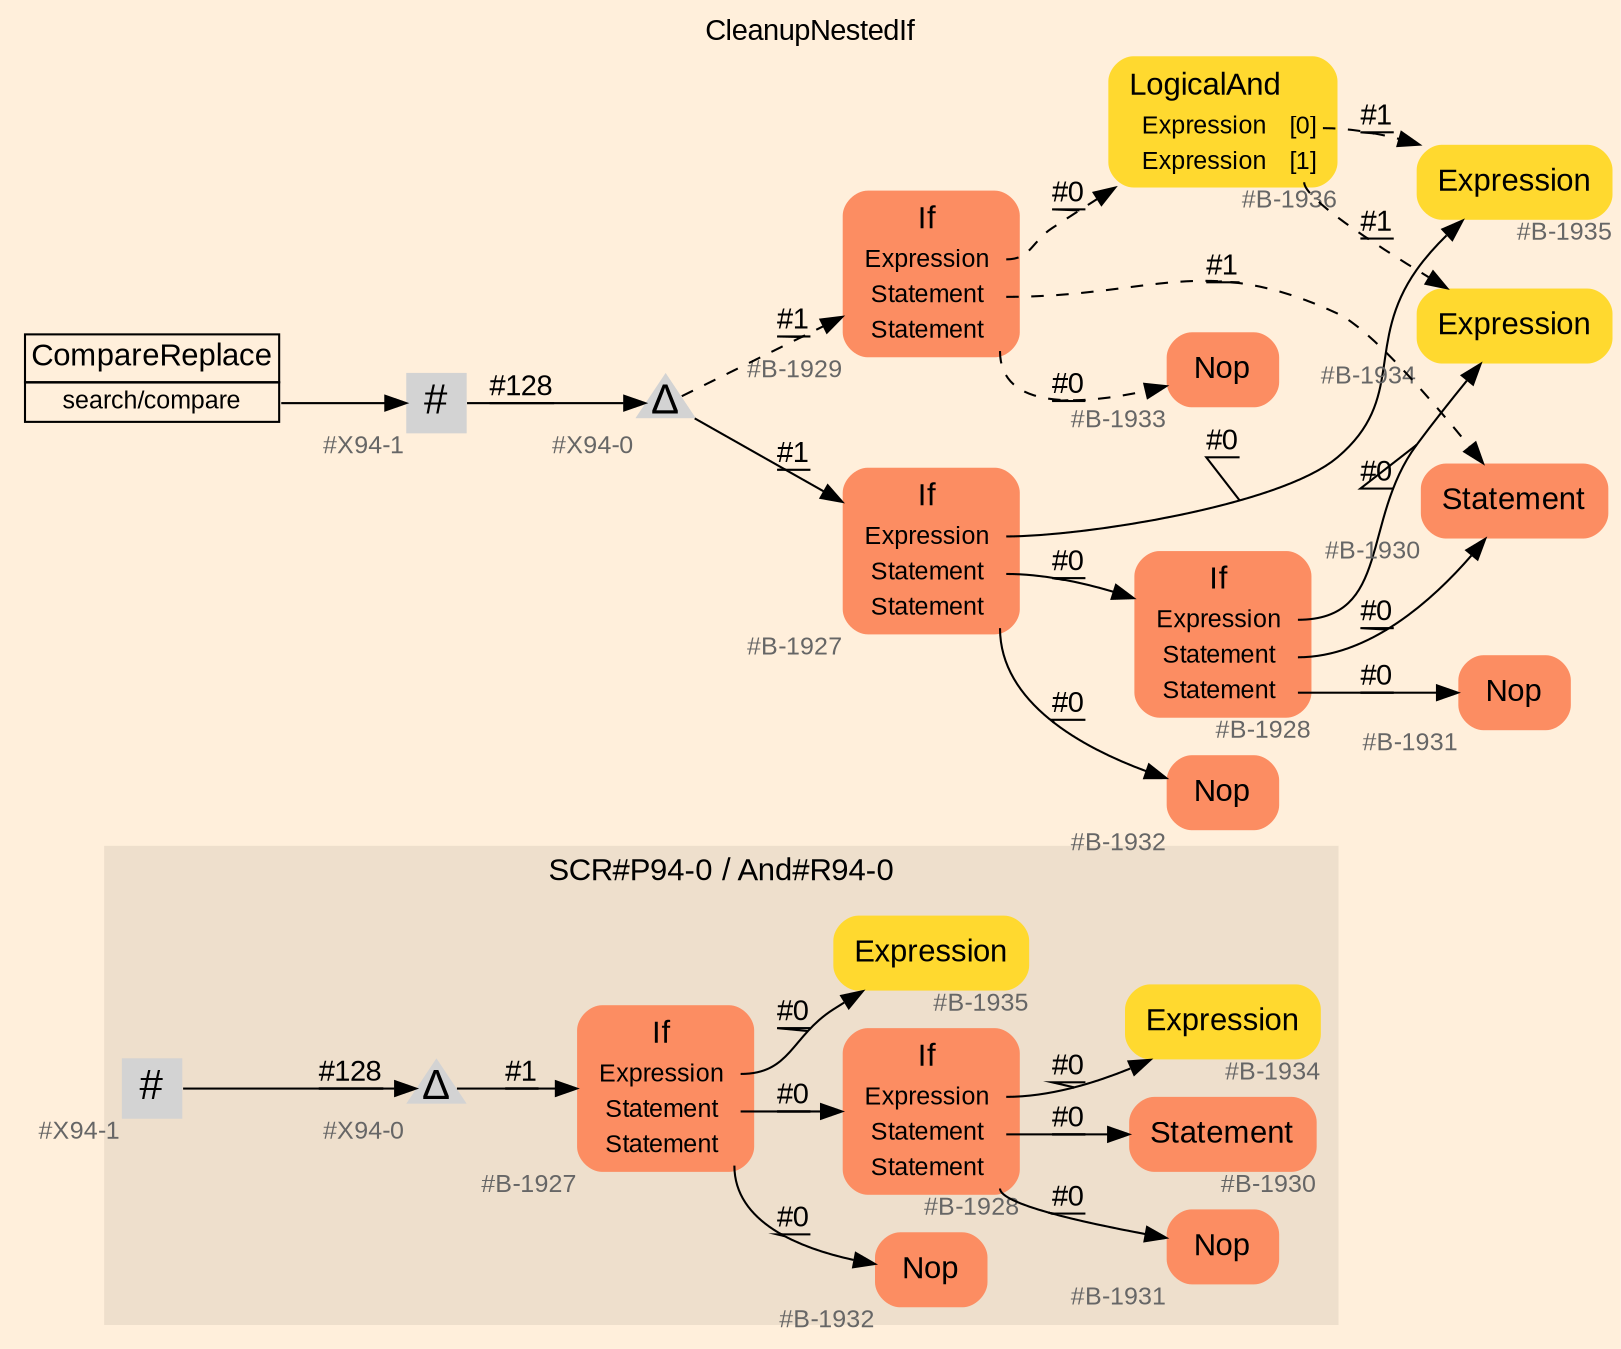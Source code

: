 digraph "CleanupNestedIf" {
label = "CleanupNestedIf"
labelloc = t
graph [
    rankdir = "LR"
    ranksep = 0.3
    bgcolor = antiquewhite1
    color = black
    fontcolor = black
    fontname = "Arial"
];
node [
    fontname = "Arial"
];
edge [
    fontname = "Arial"
];

// -------------------- figure And#R94-0 --------------------
// -------- region And#R94-0 ----------
subgraph "clusterAnd#R94-0" {
    label = "SCR#P94-0 / And#R94-0"
    style = "filled"
    color = antiquewhite2
    fontsize = "15"
    // -------- block And#R94-0/#B-1934 ----------
    "And#R94-0/#B-1934" [
        fillcolor = "/set28/6"
        xlabel = "#B-1934"
        fontsize = "12"
        fontcolor = grey40
        shape = "plaintext"
        label = <<TABLE BORDER="0" CELLBORDER="0" CELLSPACING="0">
         <TR><TD><FONT COLOR="black" POINT-SIZE="15">Expression</FONT></TD></TR>
        </TABLE>>
        style = "rounded,filled"
    ];
    
    // -------- block And#R94-0/#B-1931 ----------
    "And#R94-0/#B-1931" [
        fillcolor = "/set28/2"
        xlabel = "#B-1931"
        fontsize = "12"
        fontcolor = grey40
        shape = "plaintext"
        label = <<TABLE BORDER="0" CELLBORDER="0" CELLSPACING="0">
         <TR><TD><FONT COLOR="black" POINT-SIZE="15">Nop</FONT></TD></TR>
        </TABLE>>
        style = "rounded,filled"
    ];
    
    // -------- block And#R94-0/#X94-1 ----------
    "And#R94-0/#X94-1" [
        xlabel = "#X94-1"
        fontsize = "12"
        fontcolor = grey40
        shape = "square"
        label = <<FONT COLOR="black" POINT-SIZE="20">#</FONT>>
        style = "filled"
        penwidth = 0.0
        fixedsize = true
        width = 0.4
        height = 0.4
    ];
    
    // -------- block And#R94-0/#B-1932 ----------
    "And#R94-0/#B-1932" [
        fillcolor = "/set28/2"
        xlabel = "#B-1932"
        fontsize = "12"
        fontcolor = grey40
        shape = "plaintext"
        label = <<TABLE BORDER="0" CELLBORDER="0" CELLSPACING="0">
         <TR><TD><FONT COLOR="black" POINT-SIZE="15">Nop</FONT></TD></TR>
        </TABLE>>
        style = "rounded,filled"
    ];
    
    // -------- block And#R94-0/#B-1935 ----------
    "And#R94-0/#B-1935" [
        fillcolor = "/set28/6"
        xlabel = "#B-1935"
        fontsize = "12"
        fontcolor = grey40
        shape = "plaintext"
        label = <<TABLE BORDER="0" CELLBORDER="0" CELLSPACING="0">
         <TR><TD><FONT COLOR="black" POINT-SIZE="15">Expression</FONT></TD></TR>
        </TABLE>>
        style = "rounded,filled"
    ];
    
    // -------- block And#R94-0/#B-1928 ----------
    "And#R94-0/#B-1928" [
        fillcolor = "/set28/2"
        xlabel = "#B-1928"
        fontsize = "12"
        fontcolor = grey40
        shape = "plaintext"
        label = <<TABLE BORDER="0" CELLBORDER="0" CELLSPACING="0">
         <TR><TD><FONT COLOR="black" POINT-SIZE="15">If</FONT></TD></TR>
         <TR><TD><FONT COLOR="black" POINT-SIZE="12">Expression</FONT></TD><TD PORT="port0"></TD></TR>
         <TR><TD><FONT COLOR="black" POINT-SIZE="12">Statement</FONT></TD><TD PORT="port1"></TD></TR>
         <TR><TD><FONT COLOR="black" POINT-SIZE="12">Statement</FONT></TD><TD PORT="port2"></TD></TR>
        </TABLE>>
        style = "rounded,filled"
    ];
    
    // -------- block And#R94-0/#X94-0 ----------
    "And#R94-0/#X94-0" [
        xlabel = "#X94-0"
        fontsize = "12"
        fontcolor = grey40
        shape = "triangle"
        label = <<FONT COLOR="black" POINT-SIZE="20">Δ</FONT>>
        style = "filled"
        penwidth = 0.0
        fixedsize = true
        width = 0.4
        height = 0.4
    ];
    
    // -------- block And#R94-0/#B-1927 ----------
    "And#R94-0/#B-1927" [
        fillcolor = "/set28/2"
        xlabel = "#B-1927"
        fontsize = "12"
        fontcolor = grey40
        shape = "plaintext"
        label = <<TABLE BORDER="0" CELLBORDER="0" CELLSPACING="0">
         <TR><TD><FONT COLOR="black" POINT-SIZE="15">If</FONT></TD></TR>
         <TR><TD><FONT COLOR="black" POINT-SIZE="12">Expression</FONT></TD><TD PORT="port0"></TD></TR>
         <TR><TD><FONT COLOR="black" POINT-SIZE="12">Statement</FONT></TD><TD PORT="port1"></TD></TR>
         <TR><TD><FONT COLOR="black" POINT-SIZE="12">Statement</FONT></TD><TD PORT="port2"></TD></TR>
        </TABLE>>
        style = "rounded,filled"
    ];
    
    // -------- block And#R94-0/#B-1930 ----------
    "And#R94-0/#B-1930" [
        fillcolor = "/set28/2"
        xlabel = "#B-1930"
        fontsize = "12"
        fontcolor = grey40
        shape = "plaintext"
        label = <<TABLE BORDER="0" CELLBORDER="0" CELLSPACING="0">
         <TR><TD><FONT COLOR="black" POINT-SIZE="15">Statement</FONT></TD></TR>
        </TABLE>>
        style = "rounded,filled"
    ];
    
}

"And#R94-0/#X94-1" -> "And#R94-0/#X94-0" [
    label = "#128"
    decorate = true
    color = black
    fontcolor = black
];

"And#R94-0/#B-1928":port0 -> "And#R94-0/#B-1934" [
    label = "#0"
    decorate = true
    color = black
    fontcolor = black
];

"And#R94-0/#B-1928":port1 -> "And#R94-0/#B-1930" [
    label = "#0"
    decorate = true
    color = black
    fontcolor = black
];

"And#R94-0/#B-1928":port2 -> "And#R94-0/#B-1931" [
    label = "#0"
    decorate = true
    color = black
    fontcolor = black
];

"And#R94-0/#X94-0" -> "And#R94-0/#B-1927" [
    label = "#1"
    decorate = true
    color = black
    fontcolor = black
];

"And#R94-0/#B-1927":port0 -> "And#R94-0/#B-1935" [
    label = "#0"
    decorate = true
    color = black
    fontcolor = black
];

"And#R94-0/#B-1927":port1 -> "And#R94-0/#B-1928" [
    label = "#0"
    decorate = true
    color = black
    fontcolor = black
];

"And#R94-0/#B-1927":port2 -> "And#R94-0/#B-1932" [
    label = "#0"
    decorate = true
    color = black
    fontcolor = black
];


// -------------------- transformation figure --------------------
// -------- block CR#X94-2 ----------
"CR#X94-2" [
    fillcolor = antiquewhite1
    fontsize = "12"
    fontcolor = grey40
    shape = "plaintext"
    label = <<TABLE BORDER="0" CELLBORDER="1" CELLSPACING="0">
     <TR><TD><FONT COLOR="black" POINT-SIZE="15">CompareReplace</FONT></TD></TR>
     <TR><TD PORT="port0"><FONT COLOR="black" POINT-SIZE="12">search/compare</FONT></TD></TR>
    </TABLE>>
    style = "filled"
    color = black
];

// -------- block #X94-1 ----------
"#X94-1" [
    xlabel = "#X94-1"
    fontsize = "12"
    fontcolor = grey40
    shape = "square"
    label = <<FONT COLOR="black" POINT-SIZE="20">#</FONT>>
    style = "filled"
    penwidth = 0.0
    fixedsize = true
    width = 0.4
    height = 0.4
];

// -------- block #X94-0 ----------
"#X94-0" [
    xlabel = "#X94-0"
    fontsize = "12"
    fontcolor = grey40
    shape = "triangle"
    label = <<FONT COLOR="black" POINT-SIZE="20">Δ</FONT>>
    style = "filled"
    penwidth = 0.0
    fixedsize = true
    width = 0.4
    height = 0.4
];

// -------- block #B-1927 ----------
"#B-1927" [
    fillcolor = "/set28/2"
    xlabel = "#B-1927"
    fontsize = "12"
    fontcolor = grey40
    shape = "plaintext"
    label = <<TABLE BORDER="0" CELLBORDER="0" CELLSPACING="0">
     <TR><TD><FONT COLOR="black" POINT-SIZE="15">If</FONT></TD></TR>
     <TR><TD><FONT COLOR="black" POINT-SIZE="12">Expression</FONT></TD><TD PORT="port0"></TD></TR>
     <TR><TD><FONT COLOR="black" POINT-SIZE="12">Statement</FONT></TD><TD PORT="port1"></TD></TR>
     <TR><TD><FONT COLOR="black" POINT-SIZE="12">Statement</FONT></TD><TD PORT="port2"></TD></TR>
    </TABLE>>
    style = "rounded,filled"
];

// -------- block #B-1935 ----------
"#B-1935" [
    fillcolor = "/set28/6"
    xlabel = "#B-1935"
    fontsize = "12"
    fontcolor = grey40
    shape = "plaintext"
    label = <<TABLE BORDER="0" CELLBORDER="0" CELLSPACING="0">
     <TR><TD><FONT COLOR="black" POINT-SIZE="15">Expression</FONT></TD></TR>
    </TABLE>>
    style = "rounded,filled"
];

// -------- block #B-1928 ----------
"#B-1928" [
    fillcolor = "/set28/2"
    xlabel = "#B-1928"
    fontsize = "12"
    fontcolor = grey40
    shape = "plaintext"
    label = <<TABLE BORDER="0" CELLBORDER="0" CELLSPACING="0">
     <TR><TD><FONT COLOR="black" POINT-SIZE="15">If</FONT></TD></TR>
     <TR><TD><FONT COLOR="black" POINT-SIZE="12">Expression</FONT></TD><TD PORT="port0"></TD></TR>
     <TR><TD><FONT COLOR="black" POINT-SIZE="12">Statement</FONT></TD><TD PORT="port1"></TD></TR>
     <TR><TD><FONT COLOR="black" POINT-SIZE="12">Statement</FONT></TD><TD PORT="port2"></TD></TR>
    </TABLE>>
    style = "rounded,filled"
];

// -------- block #B-1934 ----------
"#B-1934" [
    fillcolor = "/set28/6"
    xlabel = "#B-1934"
    fontsize = "12"
    fontcolor = grey40
    shape = "plaintext"
    label = <<TABLE BORDER="0" CELLBORDER="0" CELLSPACING="0">
     <TR><TD><FONT COLOR="black" POINT-SIZE="15">Expression</FONT></TD></TR>
    </TABLE>>
    style = "rounded,filled"
];

// -------- block #B-1930 ----------
"#B-1930" [
    fillcolor = "/set28/2"
    xlabel = "#B-1930"
    fontsize = "12"
    fontcolor = grey40
    shape = "plaintext"
    label = <<TABLE BORDER="0" CELLBORDER="0" CELLSPACING="0">
     <TR><TD><FONT COLOR="black" POINT-SIZE="15">Statement</FONT></TD></TR>
    </TABLE>>
    style = "rounded,filled"
];

// -------- block #B-1931 ----------
"#B-1931" [
    fillcolor = "/set28/2"
    xlabel = "#B-1931"
    fontsize = "12"
    fontcolor = grey40
    shape = "plaintext"
    label = <<TABLE BORDER="0" CELLBORDER="0" CELLSPACING="0">
     <TR><TD><FONT COLOR="black" POINT-SIZE="15">Nop</FONT></TD></TR>
    </TABLE>>
    style = "rounded,filled"
];

// -------- block #B-1932 ----------
"#B-1932" [
    fillcolor = "/set28/2"
    xlabel = "#B-1932"
    fontsize = "12"
    fontcolor = grey40
    shape = "plaintext"
    label = <<TABLE BORDER="0" CELLBORDER="0" CELLSPACING="0">
     <TR><TD><FONT COLOR="black" POINT-SIZE="15">Nop</FONT></TD></TR>
    </TABLE>>
    style = "rounded,filled"
];

// -------- block #B-1929 ----------
"#B-1929" [
    fillcolor = "/set28/2"
    xlabel = "#B-1929"
    fontsize = "12"
    fontcolor = grey40
    shape = "plaintext"
    label = <<TABLE BORDER="0" CELLBORDER="0" CELLSPACING="0">
     <TR><TD><FONT COLOR="black" POINT-SIZE="15">If</FONT></TD></TR>
     <TR><TD><FONT COLOR="black" POINT-SIZE="12">Expression</FONT></TD><TD PORT="port0"></TD></TR>
     <TR><TD><FONT COLOR="black" POINT-SIZE="12">Statement</FONT></TD><TD PORT="port1"></TD></TR>
     <TR><TD><FONT COLOR="black" POINT-SIZE="12">Statement</FONT></TD><TD PORT="port2"></TD></TR>
    </TABLE>>
    style = "rounded,filled"
];

// -------- block #B-1936 ----------
"#B-1936" [
    fillcolor = "/set28/6"
    xlabel = "#B-1936"
    fontsize = "12"
    fontcolor = grey40
    shape = "plaintext"
    label = <<TABLE BORDER="0" CELLBORDER="0" CELLSPACING="0">
     <TR><TD><FONT COLOR="black" POINT-SIZE="15">LogicalAnd</FONT></TD></TR>
     <TR><TD><FONT COLOR="black" POINT-SIZE="12">Expression</FONT></TD><TD PORT="port0"><FONT COLOR="black" POINT-SIZE="12">[0]</FONT></TD></TR>
     <TR><TD><FONT COLOR="black" POINT-SIZE="12">Expression</FONT></TD><TD PORT="port1"><FONT COLOR="black" POINT-SIZE="12">[1]</FONT></TD></TR>
    </TABLE>>
    style = "rounded,filled"
];

// -------- block #B-1933 ----------
"#B-1933" [
    fillcolor = "/set28/2"
    xlabel = "#B-1933"
    fontsize = "12"
    fontcolor = grey40
    shape = "plaintext"
    label = <<TABLE BORDER="0" CELLBORDER="0" CELLSPACING="0">
     <TR><TD><FONT COLOR="black" POINT-SIZE="15">Nop</FONT></TD></TR>
    </TABLE>>
    style = "rounded,filled"
];

"CR#X94-2":port0 -> "#X94-1" [
    label = ""
    decorate = true
    color = black
    fontcolor = black
];

"#X94-1" -> "#X94-0" [
    label = "#128"
    decorate = true
    color = black
    fontcolor = black
];

"#X94-0" -> "#B-1927" [
    label = "#1"
    decorate = true
    color = black
    fontcolor = black
];

"#X94-0" -> "#B-1929" [
    style="dashed"
    label = "#1"
    decorate = true
    color = black
    fontcolor = black
];

"#B-1927":port0 -> "#B-1935" [
    label = "#0"
    decorate = true
    color = black
    fontcolor = black
];

"#B-1927":port1 -> "#B-1928" [
    label = "#0"
    decorate = true
    color = black
    fontcolor = black
];

"#B-1927":port2 -> "#B-1932" [
    label = "#0"
    decorate = true
    color = black
    fontcolor = black
];

"#B-1928":port0 -> "#B-1934" [
    label = "#0"
    decorate = true
    color = black
    fontcolor = black
];

"#B-1928":port1 -> "#B-1930" [
    label = "#0"
    decorate = true
    color = black
    fontcolor = black
];

"#B-1928":port2 -> "#B-1931" [
    label = "#0"
    decorate = true
    color = black
    fontcolor = black
];

"#B-1929":port0 -> "#B-1936" [
    style="dashed"
    label = "#0"
    decorate = true
    color = black
    fontcolor = black
];

"#B-1929":port1 -> "#B-1930" [
    style="dashed"
    label = "#1"
    decorate = true
    color = black
    fontcolor = black
];

"#B-1929":port2 -> "#B-1933" [
    style="dashed"
    label = "#0"
    decorate = true
    color = black
    fontcolor = black
];

"#B-1936":port0 -> "#B-1935" [
    style="dashed"
    label = "#1"
    decorate = true
    color = black
    fontcolor = black
];

"#B-1936":port1 -> "#B-1934" [
    style="dashed"
    label = "#1"
    decorate = true
    color = black
    fontcolor = black
];


}
